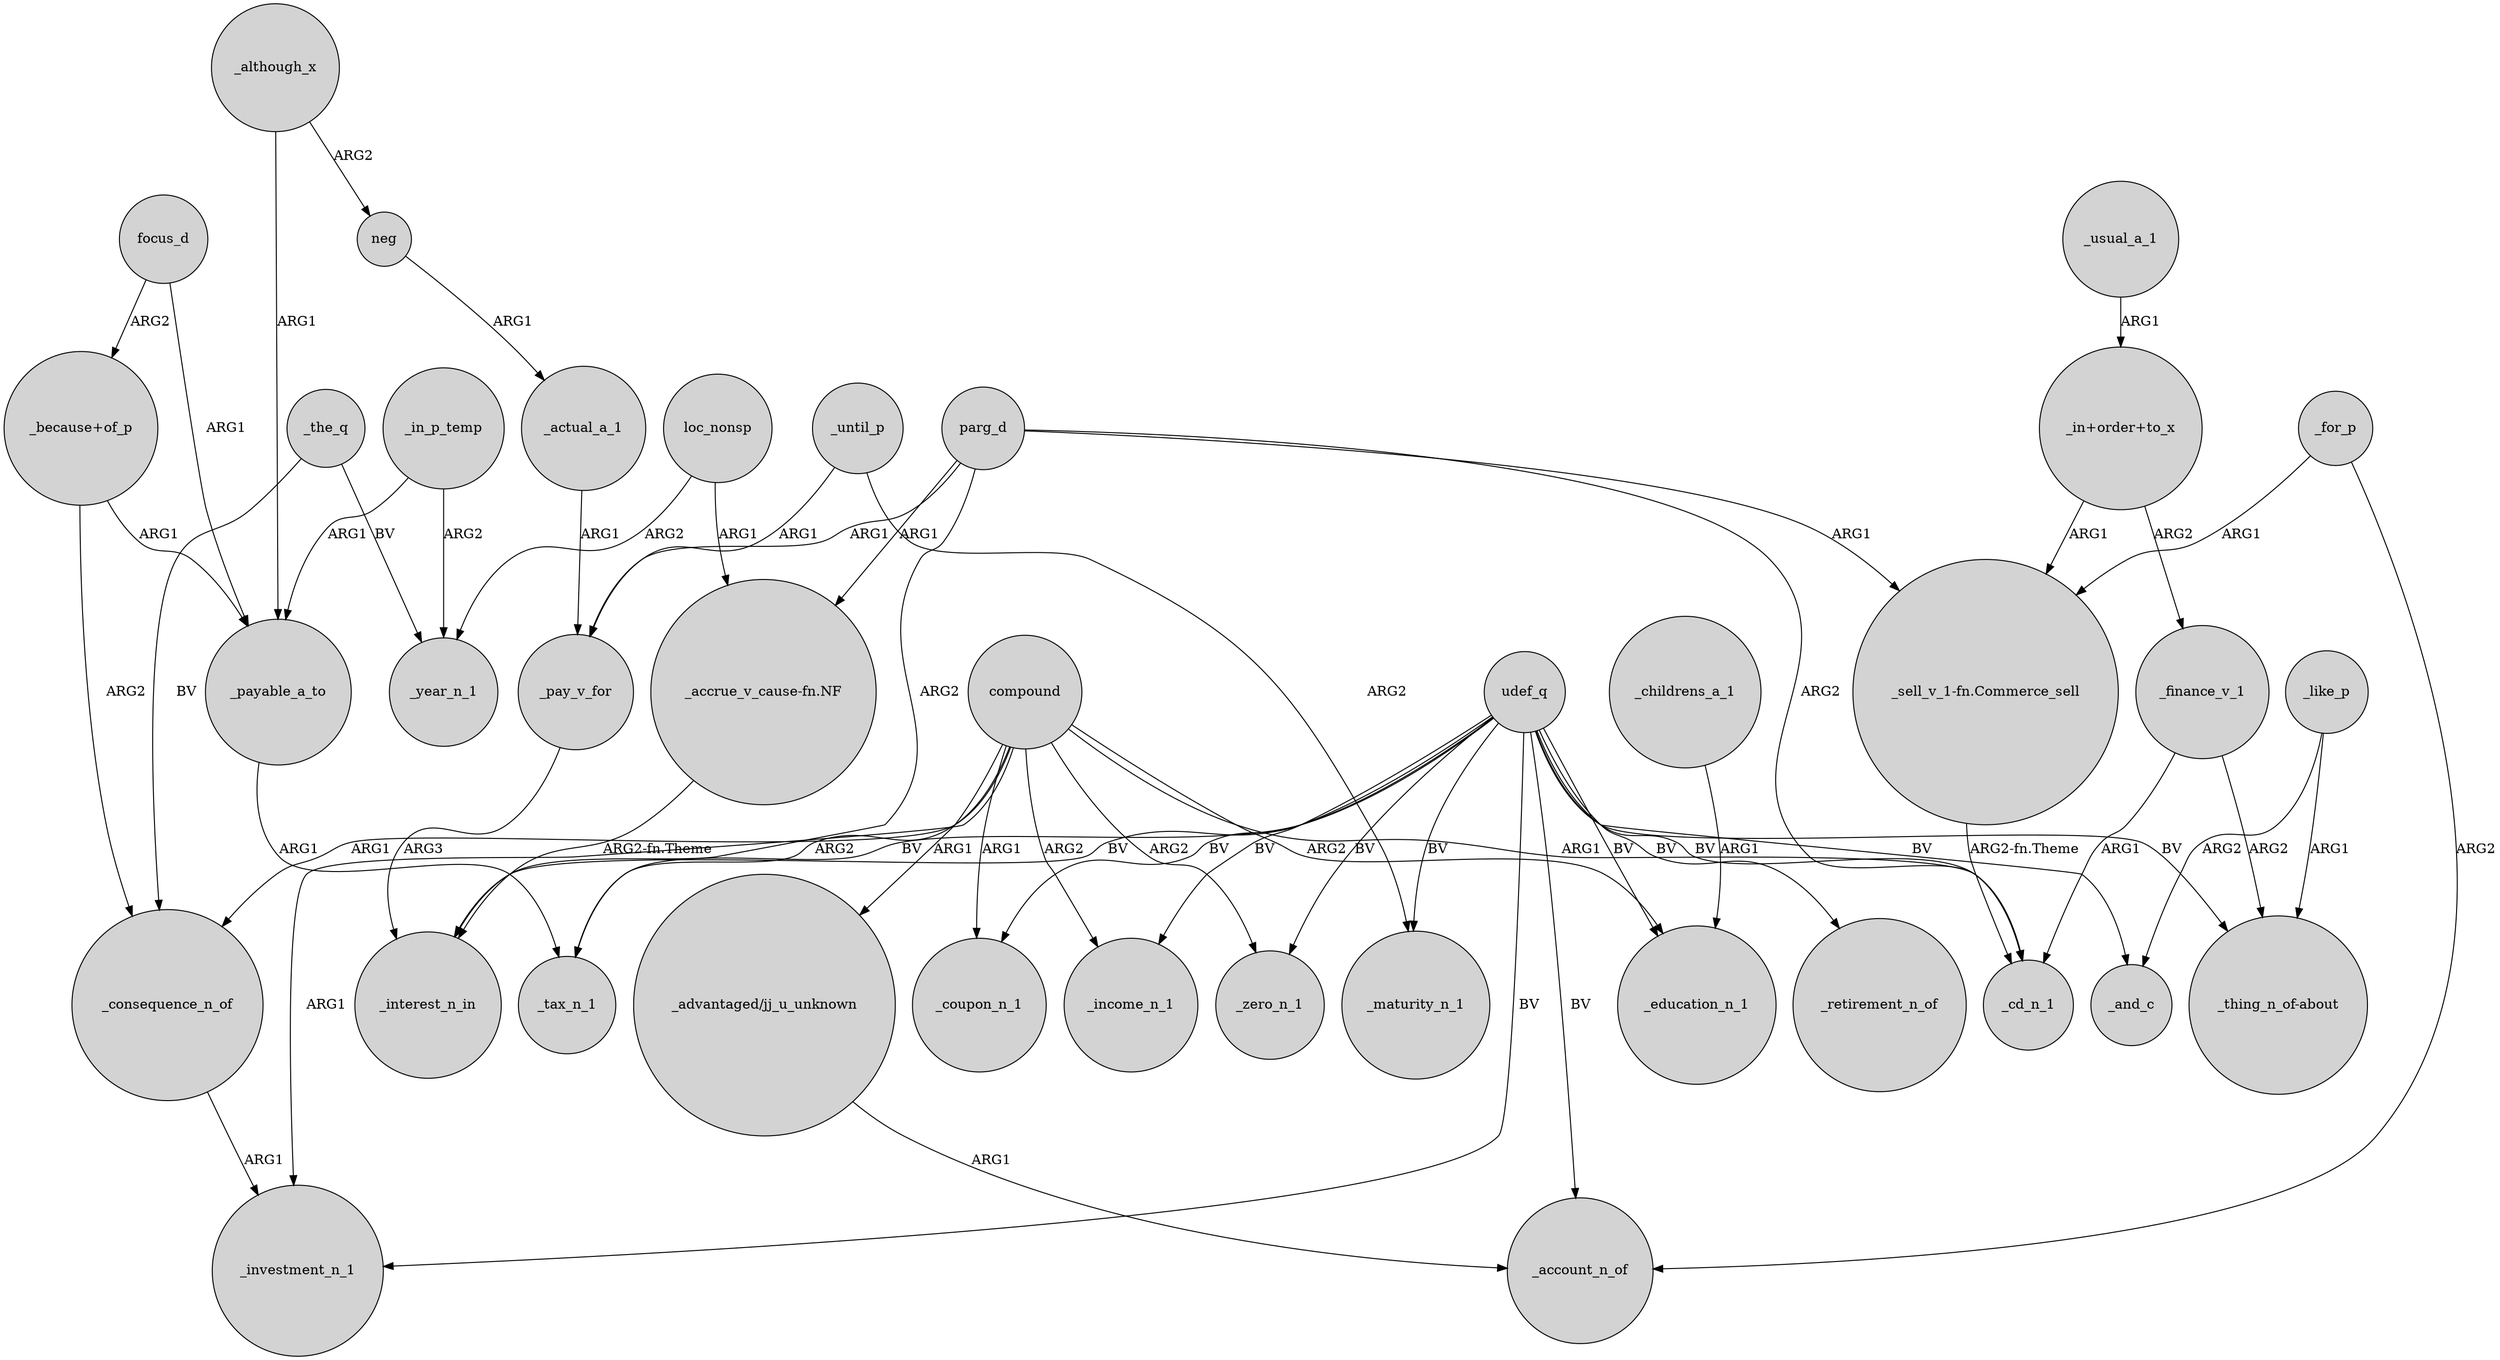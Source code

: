 digraph {
	node [shape=circle style=filled]
	compound -> _coupon_n_1 [label=ARG1]
	_consequence_n_of -> _investment_n_1 [label=ARG1]
	compound -> "_advantaged/jj_u_unknown" [label=ARG1]
	udef_q -> _zero_n_1 [label=BV]
	udef_q -> "_thing_n_of-about" [label=BV]
	"_sell_v_1-fn.Commerce_sell" -> _cd_n_1 [label="ARG2-fn.Theme"]
	parg_d -> _interest_n_in [label=ARG2]
	_finance_v_1 -> "_thing_n_of-about" [label=ARG2]
	_actual_a_1 -> _pay_v_for [label=ARG1]
	"_advantaged/jj_u_unknown" -> _account_n_of [label=ARG1]
	_finance_v_1 -> _cd_n_1 [label=ARG1]
	neg -> _actual_a_1 [label=ARG1]
	parg_d -> _cd_n_1 [label=ARG2]
	compound -> _cd_n_1 [label=ARG1]
	parg_d -> "_accrue_v_cause-fn.NF" [label=ARG1]
	_for_p -> _account_n_of [label=ARG2]
	_although_x -> _payable_a_to [label=ARG1]
	parg_d -> "_sell_v_1-fn.Commerce_sell" [label=ARG1]
	udef_q -> _interest_n_in [label=BV]
	udef_q -> _education_n_1 [label=BV]
	_childrens_a_1 -> _education_n_1 [label=ARG1]
	compound -> _education_n_1 [label=ARG2]
	udef_q -> _maturity_n_1 [label=BV]
	_although_x -> neg [label=ARG2]
	udef_q -> _cd_n_1 [label=BV]
	"_because+of_p" -> _payable_a_to [label=ARG1]
	_until_p -> _maturity_n_1 [label=ARG2]
	compound -> _investment_n_1 [label=ARG1]
	loc_nonsp -> "_accrue_v_cause-fn.NF" [label=ARG1]
	_like_p -> "_thing_n_of-about" [label=ARG1]
	_in_p_temp -> _year_n_1 [label=ARG2]
	compound -> _income_n_1 [label=ARG2]
	"_because+of_p" -> _consequence_n_of [label=ARG2]
	udef_q -> _tax_n_1 [label=BV]
	udef_q -> _retirement_n_of [label=BV]
	compound -> _consequence_n_of [label=ARG1]
	"_accrue_v_cause-fn.NF" -> _interest_n_in [label="ARG2-fn.Theme"]
	loc_nonsp -> _year_n_1 [label=ARG2]
	udef_q -> _account_n_of [label=BV]
	compound -> _zero_n_1 [label=ARG2]
	_in_p_temp -> _payable_a_to [label=ARG1]
	_until_p -> _pay_v_for [label=ARG1]
	_the_q -> _year_n_1 [label=BV]
	focus_d -> _payable_a_to [label=ARG1]
	focus_d -> "_because+of_p" [label=ARG2]
	_for_p -> "_sell_v_1-fn.Commerce_sell" [label=ARG1]
	udef_q -> _investment_n_1 [label=BV]
	"_in+order+to_x" -> "_sell_v_1-fn.Commerce_sell" [label=ARG1]
	parg_d -> _pay_v_for [label=ARG1]
	_pay_v_for -> _interest_n_in [label=ARG3]
	compound -> _tax_n_1 [label=ARG2]
	_the_q -> _consequence_n_of [label=BV]
	"_in+order+to_x" -> _finance_v_1 [label=ARG2]
	udef_q -> _and_c [label=BV]
	_like_p -> _and_c [label=ARG2]
	udef_q -> _coupon_n_1 [label=BV]
	_payable_a_to -> _tax_n_1 [label=ARG1]
	udef_q -> _income_n_1 [label=BV]
	_usual_a_1 -> "_in+order+to_x" [label=ARG1]
}
